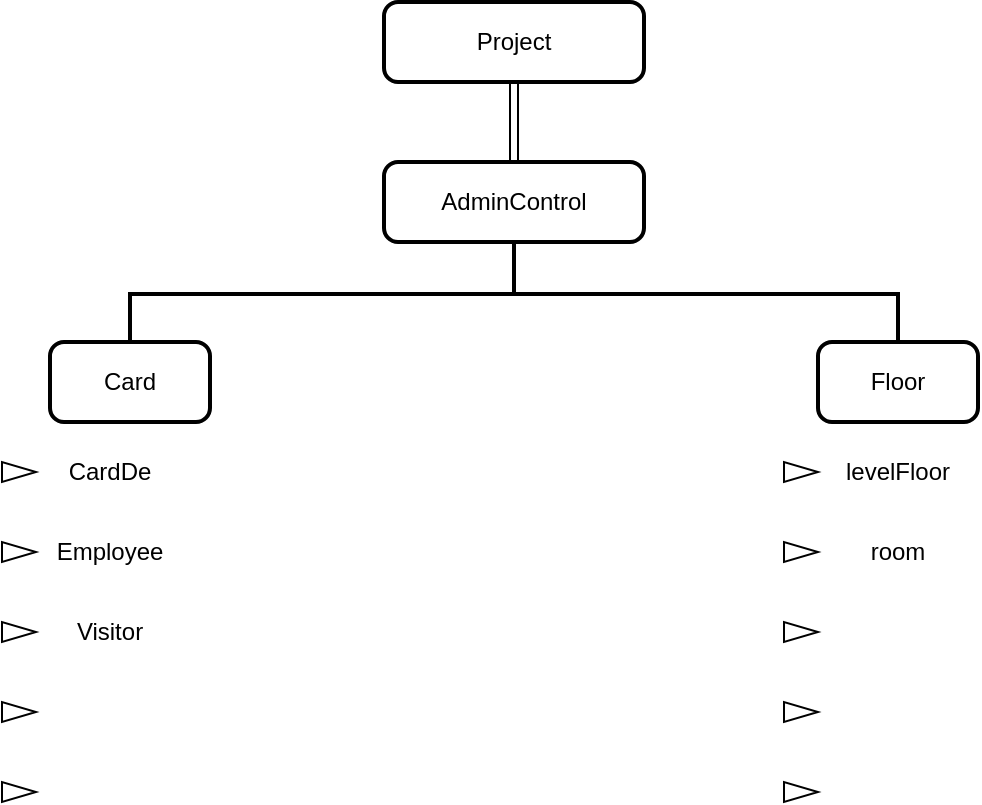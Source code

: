 <mxfile version="26.0.11">
  <diagram name="Page-1" id="7VoN-sP6tUPMxPLqApK_">
    <mxGraphModel dx="1077" dy="601" grid="1" gridSize="10" guides="1" tooltips="1" connect="1" arrows="1" fold="1" page="1" pageScale="1" pageWidth="850" pageHeight="1100" math="0" shadow="0">
      <root>
        <mxCell id="0" />
        <mxCell id="1" parent="0" />
        <mxCell id="J54j-rkk1pIBrl5uMUaP-1" value="Project" style="rounded=1;whiteSpace=wrap;html=1;absoluteArcSize=1;arcSize=14;strokeWidth=2;" vertex="1" parent="1">
          <mxGeometry x="350" y="10" width="130" height="40" as="geometry" />
        </mxCell>
        <mxCell id="J54j-rkk1pIBrl5uMUaP-3" value="AdminControl" style="rounded=1;whiteSpace=wrap;html=1;absoluteArcSize=1;arcSize=14;strokeWidth=2;" vertex="1" parent="1">
          <mxGeometry x="350" y="90" width="130" height="40" as="geometry" />
        </mxCell>
        <mxCell id="J54j-rkk1pIBrl5uMUaP-4" value="" style="shape=link;html=1;rounded=0;entryX=0.5;entryY=0;entryDx=0;entryDy=0;exitX=0.5;exitY=1;exitDx=0;exitDy=0;" edge="1" parent="1" source="J54j-rkk1pIBrl5uMUaP-1" target="J54j-rkk1pIBrl5uMUaP-3">
          <mxGeometry width="100" relative="1" as="geometry">
            <mxPoint x="390" y="60" as="sourcePoint" />
            <mxPoint x="490" y="60" as="targetPoint" />
          </mxGeometry>
        </mxCell>
        <mxCell id="J54j-rkk1pIBrl5uMUaP-5" value="" style="strokeWidth=2;html=1;shape=mxgraph.flowchart.annotation_2;align=left;labelPosition=right;pointerEvents=1;rotation=90;" vertex="1" parent="1">
          <mxGeometry x="390" y="-36" width="50" height="384" as="geometry" />
        </mxCell>
        <mxCell id="J54j-rkk1pIBrl5uMUaP-6" value="Card" style="rounded=1;whiteSpace=wrap;html=1;absoluteArcSize=1;arcSize=14;strokeWidth=2;" vertex="1" parent="1">
          <mxGeometry x="183" y="180" width="80" height="40" as="geometry" />
        </mxCell>
        <mxCell id="J54j-rkk1pIBrl5uMUaP-7" value="Floor" style="rounded=1;whiteSpace=wrap;html=1;absoluteArcSize=1;arcSize=14;strokeWidth=2;" vertex="1" parent="1">
          <mxGeometry x="567" y="180" width="80" height="40" as="geometry" />
        </mxCell>
        <mxCell id="J54j-rkk1pIBrl5uMUaP-8" value="" style="html=1;shadow=0;dashed=0;align=center;verticalAlign=middle;shape=mxgraph.arrows2.arrow;dy=0.6;dx=40;notch=0;" vertex="1" parent="1">
          <mxGeometry x="159" y="240" width="17" height="10" as="geometry" />
        </mxCell>
        <mxCell id="J54j-rkk1pIBrl5uMUaP-9" value="" style="html=1;shadow=0;dashed=0;align=center;verticalAlign=middle;shape=mxgraph.arrows2.arrow;dy=0.6;dx=40;notch=0;" vertex="1" parent="1">
          <mxGeometry x="159" y="280" width="17" height="10" as="geometry" />
        </mxCell>
        <mxCell id="J54j-rkk1pIBrl5uMUaP-10" value="" style="html=1;shadow=0;dashed=0;align=center;verticalAlign=middle;shape=mxgraph.arrows2.arrow;dy=0.6;dx=40;notch=0;" vertex="1" parent="1">
          <mxGeometry x="159" y="320" width="17" height="10" as="geometry" />
        </mxCell>
        <mxCell id="J54j-rkk1pIBrl5uMUaP-11" value="" style="html=1;shadow=0;dashed=0;align=center;verticalAlign=middle;shape=mxgraph.arrows2.arrow;dy=0.6;dx=40;notch=0;" vertex="1" parent="1">
          <mxGeometry x="159" y="400" width="17" height="10" as="geometry" />
        </mxCell>
        <mxCell id="J54j-rkk1pIBrl5uMUaP-12" value="" style="html=1;shadow=0;dashed=0;align=center;verticalAlign=middle;shape=mxgraph.arrows2.arrow;dy=0.6;dx=40;notch=0;" vertex="1" parent="1">
          <mxGeometry x="159" y="360" width="17" height="10" as="geometry" />
        </mxCell>
        <mxCell id="J54j-rkk1pIBrl5uMUaP-13" value="CardDe" style="text;html=1;align=center;verticalAlign=middle;whiteSpace=wrap;rounded=0;" vertex="1" parent="1">
          <mxGeometry x="183" y="230" width="60" height="30" as="geometry" />
        </mxCell>
        <mxCell id="J54j-rkk1pIBrl5uMUaP-14" value="Employee" style="text;html=1;align=center;verticalAlign=middle;whiteSpace=wrap;rounded=0;" vertex="1" parent="1">
          <mxGeometry x="183" y="270" width="60" height="30" as="geometry" />
        </mxCell>
        <mxCell id="J54j-rkk1pIBrl5uMUaP-15" value="Visitor" style="text;html=1;align=center;verticalAlign=middle;whiteSpace=wrap;rounded=0;" vertex="1" parent="1">
          <mxGeometry x="183" y="310" width="60" height="30" as="geometry" />
        </mxCell>
        <mxCell id="J54j-rkk1pIBrl5uMUaP-17" value="" style="html=1;shadow=0;dashed=0;align=center;verticalAlign=middle;shape=mxgraph.arrows2.arrow;dy=0.6;dx=40;notch=0;" vertex="1" parent="1">
          <mxGeometry x="550" y="240" width="17" height="10" as="geometry" />
        </mxCell>
        <mxCell id="J54j-rkk1pIBrl5uMUaP-18" value="" style="html=1;shadow=0;dashed=0;align=center;verticalAlign=middle;shape=mxgraph.arrows2.arrow;dy=0.6;dx=40;notch=0;" vertex="1" parent="1">
          <mxGeometry x="550" y="280" width="17" height="10" as="geometry" />
        </mxCell>
        <mxCell id="J54j-rkk1pIBrl5uMUaP-19" value="" style="html=1;shadow=0;dashed=0;align=center;verticalAlign=middle;shape=mxgraph.arrows2.arrow;dy=0.6;dx=40;notch=0;" vertex="1" parent="1">
          <mxGeometry x="550" y="320" width="17" height="10" as="geometry" />
        </mxCell>
        <mxCell id="J54j-rkk1pIBrl5uMUaP-20" value="" style="html=1;shadow=0;dashed=0;align=center;verticalAlign=middle;shape=mxgraph.arrows2.arrow;dy=0.6;dx=40;notch=0;" vertex="1" parent="1">
          <mxGeometry x="550" y="400" width="17" height="10" as="geometry" />
        </mxCell>
        <mxCell id="J54j-rkk1pIBrl5uMUaP-21" value="" style="html=1;shadow=0;dashed=0;align=center;verticalAlign=middle;shape=mxgraph.arrows2.arrow;dy=0.6;dx=40;notch=0;" vertex="1" parent="1">
          <mxGeometry x="550" y="360" width="17" height="10" as="geometry" />
        </mxCell>
        <mxCell id="J54j-rkk1pIBrl5uMUaP-22" value="levelFloor" style="text;html=1;align=center;verticalAlign=middle;whiteSpace=wrap;rounded=0;" vertex="1" parent="1">
          <mxGeometry x="577" y="230" width="60" height="30" as="geometry" />
        </mxCell>
        <mxCell id="J54j-rkk1pIBrl5uMUaP-23" value="room" style="text;html=1;align=center;verticalAlign=middle;whiteSpace=wrap;rounded=0;" vertex="1" parent="1">
          <mxGeometry x="577" y="270" width="60" height="30" as="geometry" />
        </mxCell>
      </root>
    </mxGraphModel>
  </diagram>
</mxfile>

